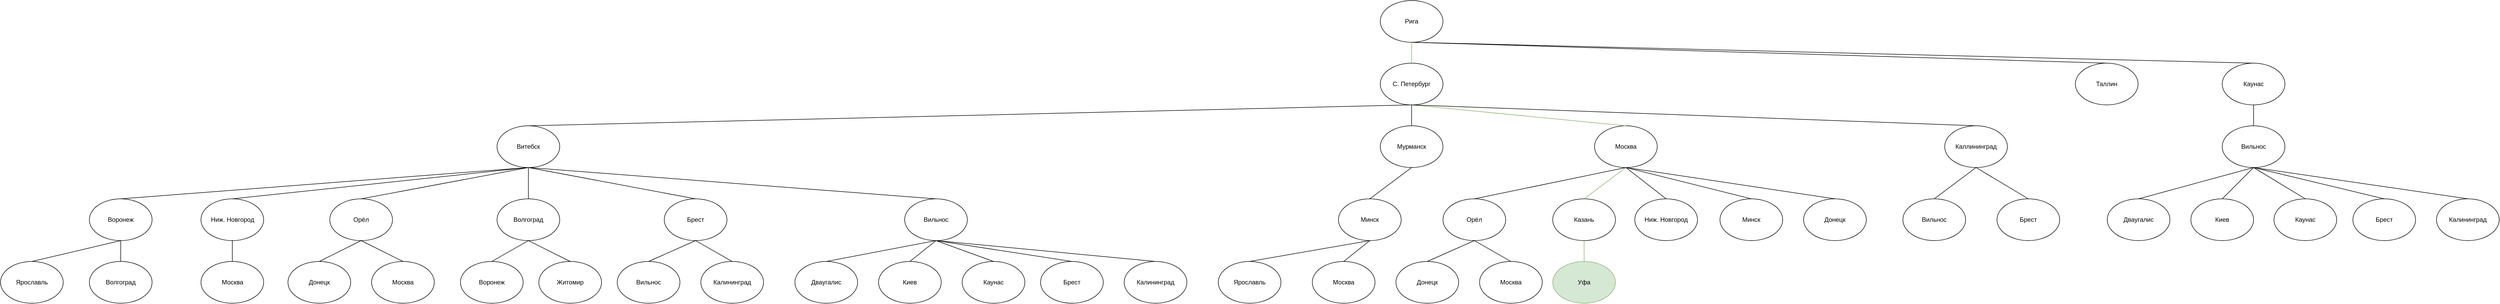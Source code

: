 <mxfile version="16.5.1" type="device"><diagram id="o28Ile6EpCBIzUHu6Wnx" name="Страница 1"><mxGraphModel dx="3784" dy="898" grid="1" gridSize="10" guides="1" tooltips="1" connect="1" arrows="1" fold="1" page="1" pageScale="1" pageWidth="827" pageHeight="1169" math="0" shadow="0"><root><mxCell id="0"/><mxCell id="1" parent="0"/><mxCell id="Vdaq6yIg0Eb-cyOKo5bj-1" value="Рига" style="ellipse;whiteSpace=wrap;html=1;" vertex="1" parent="1"><mxGeometry x="340" y="40" width="120" height="80" as="geometry"/></mxCell><mxCell id="Vdaq6yIg0Eb-cyOKo5bj-2" value="С. Петербург" style="ellipse;whiteSpace=wrap;html=1;" vertex="1" parent="1"><mxGeometry x="340" y="160" width="120" height="80" as="geometry"/></mxCell><mxCell id="Vdaq6yIg0Eb-cyOKo5bj-3" value="Таллин" style="ellipse;whiteSpace=wrap;html=1;" vertex="1" parent="1"><mxGeometry x="1670" y="160" width="120" height="80" as="geometry"/></mxCell><mxCell id="Vdaq6yIg0Eb-cyOKo5bj-4" value="Каунас" style="ellipse;whiteSpace=wrap;html=1;" vertex="1" parent="1"><mxGeometry x="1951" y="160" width="120" height="80" as="geometry"/></mxCell><mxCell id="Vdaq6yIg0Eb-cyOKo5bj-5" value="Мурманск" style="ellipse;whiteSpace=wrap;html=1;" vertex="1" parent="1"><mxGeometry x="340" y="280" width="120" height="80" as="geometry"/></mxCell><mxCell id="Vdaq6yIg0Eb-cyOKo5bj-7" value="Витебск" style="ellipse;whiteSpace=wrap;html=1;" vertex="1" parent="1"><mxGeometry x="-1350" y="280" width="120" height="80" as="geometry"/></mxCell><mxCell id="Vdaq6yIg0Eb-cyOKo5bj-8" value="Москва" style="ellipse;whiteSpace=wrap;html=1;" vertex="1" parent="1"><mxGeometry x="750" y="280" width="120" height="80" as="geometry"/></mxCell><mxCell id="Vdaq6yIg0Eb-cyOKo5bj-9" value="Каллининград" style="ellipse;whiteSpace=wrap;html=1;" vertex="1" parent="1"><mxGeometry x="1420" y="280" width="120" height="80" as="geometry"/></mxCell><mxCell id="Vdaq6yIg0Eb-cyOKo5bj-11" value="Брест" style="ellipse;whiteSpace=wrap;html=1;" vertex="1" parent="1"><mxGeometry x="-1030" y="420" width="120" height="80" as="geometry"/></mxCell><mxCell id="Vdaq6yIg0Eb-cyOKo5bj-12" value="Вильнос" style="ellipse;whiteSpace=wrap;html=1;" vertex="1" parent="1"><mxGeometry x="-570" y="420" width="120" height="80" as="geometry"/></mxCell><mxCell id="Vdaq6yIg0Eb-cyOKo5bj-13" value="Волгоград" style="ellipse;whiteSpace=wrap;html=1;" vertex="1" parent="1"><mxGeometry x="-1350" y="420" width="120" height="80" as="geometry"/></mxCell><mxCell id="Vdaq6yIg0Eb-cyOKo5bj-14" value="Орёл" style="ellipse;whiteSpace=wrap;html=1;" vertex="1" parent="1"><mxGeometry x="-1670" y="420" width="120" height="80" as="geometry"/></mxCell><mxCell id="Vdaq6yIg0Eb-cyOKo5bj-15" value="Ниж. Новгород" style="ellipse;whiteSpace=wrap;html=1;" vertex="1" parent="1"><mxGeometry x="-1916.5" y="420" width="120" height="80" as="geometry"/></mxCell><mxCell id="Vdaq6yIg0Eb-cyOKo5bj-16" value="Воронеж" style="ellipse;whiteSpace=wrap;html=1;" vertex="1" parent="1"><mxGeometry x="-2130" y="420" width="120" height="80" as="geometry"/></mxCell><mxCell id="Vdaq6yIg0Eb-cyOKo5bj-17" value="" style="endArrow=none;html=1;rounded=0;entryX=0.5;entryY=1;entryDx=0;entryDy=0;exitX=0.5;exitY=0;exitDx=0;exitDy=0;fillColor=#d5e8d4;strokeColor=#82b366;" edge="1" parent="1" source="Vdaq6yIg0Eb-cyOKo5bj-2" target="Vdaq6yIg0Eb-cyOKo5bj-1"><mxGeometry width="50" height="50" relative="1" as="geometry"><mxPoint x="450" y="380" as="sourcePoint"/><mxPoint x="500" y="330" as="targetPoint"/></mxGeometry></mxCell><mxCell id="Vdaq6yIg0Eb-cyOKo5bj-18" value="" style="endArrow=none;html=1;rounded=0;entryX=0.5;entryY=0;entryDx=0;entryDy=0;exitX=0.5;exitY=1;exitDx=0;exitDy=0;" edge="1" parent="1" source="Vdaq6yIg0Eb-cyOKo5bj-2" target="Vdaq6yIg0Eb-cyOKo5bj-7"><mxGeometry width="50" height="50" relative="1" as="geometry"><mxPoint x="410" y="170" as="sourcePoint"/><mxPoint x="410" y="130" as="targetPoint"/></mxGeometry></mxCell><mxCell id="Vdaq6yIg0Eb-cyOKo5bj-19" value="" style="endArrow=none;html=1;rounded=0;entryX=0.5;entryY=1;entryDx=0;entryDy=0;exitX=0.5;exitY=0;exitDx=0;exitDy=0;" edge="1" parent="1" source="Vdaq6yIg0Eb-cyOKo5bj-5" target="Vdaq6yIg0Eb-cyOKo5bj-2"><mxGeometry width="50" height="50" relative="1" as="geometry"><mxPoint x="450" y="380" as="sourcePoint"/><mxPoint x="500" y="330" as="targetPoint"/></mxGeometry></mxCell><mxCell id="Vdaq6yIg0Eb-cyOKo5bj-20" value="" style="endArrow=none;html=1;rounded=0;entryX=0.5;entryY=1;entryDx=0;entryDy=0;exitX=0.5;exitY=0;exitDx=0;exitDy=0;fillColor=#d5e8d4;strokeColor=#82b366;" edge="1" parent="1" source="Vdaq6yIg0Eb-cyOKo5bj-8" target="Vdaq6yIg0Eb-cyOKo5bj-2"><mxGeometry width="50" height="50" relative="1" as="geometry"><mxPoint x="410" y="290" as="sourcePoint"/><mxPoint x="410" y="250" as="targetPoint"/></mxGeometry></mxCell><mxCell id="Vdaq6yIg0Eb-cyOKo5bj-21" value="" style="endArrow=none;html=1;rounded=0;exitX=0.5;exitY=0;exitDx=0;exitDy=0;entryX=0.5;entryY=1;entryDx=0;entryDy=0;" edge="1" parent="1" source="Vdaq6yIg0Eb-cyOKo5bj-9" target="Vdaq6yIg0Eb-cyOKo5bj-2"><mxGeometry width="50" height="50" relative="1" as="geometry"><mxPoint x="420" y="300" as="sourcePoint"/><mxPoint x="400" y="240" as="targetPoint"/></mxGeometry></mxCell><mxCell id="Vdaq6yIg0Eb-cyOKo5bj-22" value="Минск" style="ellipse;whiteSpace=wrap;html=1;" vertex="1" parent="1"><mxGeometry x="260" y="420" width="120" height="80" as="geometry"/></mxCell><mxCell id="Vdaq6yIg0Eb-cyOKo5bj-23" value="" style="endArrow=none;html=1;rounded=0;entryX=0.5;entryY=1;entryDx=0;entryDy=0;exitX=0.5;exitY=0;exitDx=0;exitDy=0;" edge="1" parent="1" source="Vdaq6yIg0Eb-cyOKo5bj-22" target="Vdaq6yIg0Eb-cyOKo5bj-5"><mxGeometry width="50" height="50" relative="1" as="geometry"><mxPoint x="430" y="310" as="sourcePoint"/><mxPoint x="430" y="270" as="targetPoint"/></mxGeometry></mxCell><mxCell id="Vdaq6yIg0Eb-cyOKo5bj-24" value="Донецк" style="ellipse;whiteSpace=wrap;html=1;" vertex="1" parent="1"><mxGeometry x="1150" y="420" width="120" height="80" as="geometry"/></mxCell><mxCell id="Vdaq6yIg0Eb-cyOKo5bj-25" value="Орёл" style="ellipse;whiteSpace=wrap;html=1;" vertex="1" parent="1"><mxGeometry x="460" y="420" width="120" height="80" as="geometry"/></mxCell><mxCell id="Vdaq6yIg0Eb-cyOKo5bj-26" value="Ниж. Новгород" style="ellipse;whiteSpace=wrap;html=1;" vertex="1" parent="1"><mxGeometry x="827" y="420" width="120" height="80" as="geometry"/></mxCell><mxCell id="Vdaq6yIg0Eb-cyOKo5bj-27" value="Минск" style="ellipse;whiteSpace=wrap;html=1;" vertex="1" parent="1"><mxGeometry x="990" y="420" width="120" height="80" as="geometry"/></mxCell><mxCell id="Vdaq6yIg0Eb-cyOKo5bj-28" value="Казань" style="ellipse;whiteSpace=wrap;html=1;" vertex="1" parent="1"><mxGeometry x="670" y="420" width="120" height="80" as="geometry"/></mxCell><mxCell id="Vdaq6yIg0Eb-cyOKo5bj-29" value="" style="endArrow=none;html=1;rounded=0;exitX=0.5;exitY=0;exitDx=0;exitDy=0;entryX=0.5;entryY=1;entryDx=0;entryDy=0;" edge="1" parent="1" source="Vdaq6yIg0Eb-cyOKo5bj-24" target="Vdaq6yIg0Eb-cyOKo5bj-8"><mxGeometry width="50" height="50" relative="1" as="geometry"><mxPoint x="440" y="320" as="sourcePoint"/><mxPoint x="830" y="380" as="targetPoint"/></mxGeometry></mxCell><mxCell id="Vdaq6yIg0Eb-cyOKo5bj-30" value="" style="endArrow=none;html=1;rounded=0;exitX=0.5;exitY=0;exitDx=0;exitDy=0;entryX=0.5;entryY=1;entryDx=0;entryDy=0;" edge="1" parent="1" source="Vdaq6yIg0Eb-cyOKo5bj-25" target="Vdaq6yIg0Eb-cyOKo5bj-8"><mxGeometry width="50" height="50" relative="1" as="geometry"><mxPoint x="600" y="430" as="sourcePoint"/><mxPoint x="920" y="400" as="targetPoint"/></mxGeometry></mxCell><mxCell id="Vdaq6yIg0Eb-cyOKo5bj-31" value="" style="endArrow=none;html=1;rounded=0;exitX=0.5;exitY=0;exitDx=0;exitDy=0;entryX=0.5;entryY=1;entryDx=0;entryDy=0;" edge="1" parent="1" source="Vdaq6yIg0Eb-cyOKo5bj-26" target="Vdaq6yIg0Eb-cyOKo5bj-8"><mxGeometry width="50" height="50" relative="1" as="geometry"><mxPoint x="610" y="440" as="sourcePoint"/><mxPoint x="830" y="380" as="targetPoint"/></mxGeometry></mxCell><mxCell id="Vdaq6yIg0Eb-cyOKo5bj-32" value="" style="endArrow=none;html=1;rounded=0;exitX=0.5;exitY=1;exitDx=0;exitDy=0;entryX=0.5;entryY=0;entryDx=0;entryDy=0;" edge="1" parent="1" source="Vdaq6yIg0Eb-cyOKo5bj-8" target="Vdaq6yIg0Eb-cyOKo5bj-27"><mxGeometry width="50" height="50" relative="1" as="geometry"><mxPoint x="620" y="450" as="sourcePoint"/><mxPoint x="840" y="390" as="targetPoint"/></mxGeometry></mxCell><mxCell id="Vdaq6yIg0Eb-cyOKo5bj-33" value="" style="endArrow=none;html=1;rounded=0;entryX=0.5;entryY=0;entryDx=0;entryDy=0;exitX=0.5;exitY=1;exitDx=0;exitDy=0;fillColor=#d5e8d4;strokeColor=#82b366;" edge="1" parent="1" source="Vdaq6yIg0Eb-cyOKo5bj-8" target="Vdaq6yIg0Eb-cyOKo5bj-28"><mxGeometry width="50" height="50" relative="1" as="geometry"><mxPoint x="810" y="400" as="sourcePoint"/><mxPoint x="850" y="400" as="targetPoint"/></mxGeometry></mxCell><mxCell id="Vdaq6yIg0Eb-cyOKo5bj-34" value="Вильнос" style="ellipse;whiteSpace=wrap;html=1;" vertex="1" parent="1"><mxGeometry x="1340" y="420" width="120" height="80" as="geometry"/></mxCell><mxCell id="Vdaq6yIg0Eb-cyOKo5bj-35" value="Брест" style="ellipse;whiteSpace=wrap;html=1;" vertex="1" parent="1"><mxGeometry x="1520" y="420" width="120" height="80" as="geometry"/></mxCell><mxCell id="Vdaq6yIg0Eb-cyOKo5bj-36" value="" style="endArrow=none;html=1;rounded=0;entryX=0.5;entryY=1;entryDx=0;entryDy=0;exitX=0.5;exitY=0;exitDx=0;exitDy=0;" edge="1" parent="1" source="Vdaq6yIg0Eb-cyOKo5bj-34" target="Vdaq6yIg0Eb-cyOKo5bj-9"><mxGeometry width="50" height="50" relative="1" as="geometry"><mxPoint x="1350" y="320" as="sourcePoint"/><mxPoint x="1400" y="270" as="targetPoint"/></mxGeometry></mxCell><mxCell id="Vdaq6yIg0Eb-cyOKo5bj-37" value="" style="endArrow=none;html=1;rounded=0;exitX=0.5;exitY=0;exitDx=0;exitDy=0;entryX=0.5;entryY=1;entryDx=0;entryDy=0;" edge="1" parent="1" source="Vdaq6yIg0Eb-cyOKo5bj-35" target="Vdaq6yIg0Eb-cyOKo5bj-9"><mxGeometry width="50" height="50" relative="1" as="geometry"><mxPoint x="1350" y="320" as="sourcePoint"/><mxPoint x="1480" y="390" as="targetPoint"/></mxGeometry></mxCell><mxCell id="Vdaq6yIg0Eb-cyOKo5bj-38" value="" style="endArrow=none;html=1;rounded=0;entryX=0.5;entryY=1;entryDx=0;entryDy=0;exitX=0.5;exitY=0;exitDx=0;exitDy=0;" edge="1" parent="1" source="Vdaq6yIg0Eb-cyOKo5bj-16" target="Vdaq6yIg0Eb-cyOKo5bj-7"><mxGeometry width="50" height="50" relative="1" as="geometry"><mxPoint x="570" y="370" as="sourcePoint"/><mxPoint x="620" y="320" as="targetPoint"/></mxGeometry></mxCell><mxCell id="Vdaq6yIg0Eb-cyOKo5bj-39" value="" style="endArrow=none;html=1;rounded=0;entryX=0.5;entryY=0;entryDx=0;entryDy=0;exitX=0.5;exitY=1;exitDx=0;exitDy=0;" edge="1" parent="1" source="Vdaq6yIg0Eb-cyOKo5bj-7" target="Vdaq6yIg0Eb-cyOKo5bj-15"><mxGeometry width="50" height="50" relative="1" as="geometry"><mxPoint x="380" y="370" as="sourcePoint"/><mxPoint x="430" y="320" as="targetPoint"/></mxGeometry></mxCell><mxCell id="Vdaq6yIg0Eb-cyOKo5bj-40" value="" style="endArrow=none;html=1;rounded=0;exitX=0.5;exitY=0;exitDx=0;exitDy=0;entryX=0.5;entryY=1;entryDx=0;entryDy=0;" edge="1" parent="1" source="Vdaq6yIg0Eb-cyOKo5bj-14" target="Vdaq6yIg0Eb-cyOKo5bj-7"><mxGeometry width="50" height="50" relative="1" as="geometry"><mxPoint x="380" y="370" as="sourcePoint"/><mxPoint x="410" y="370" as="targetPoint"/></mxGeometry></mxCell><mxCell id="Vdaq6yIg0Eb-cyOKo5bj-41" value="" style="endArrow=none;html=1;rounded=0;exitX=0.5;exitY=1;exitDx=0;exitDy=0;entryX=0.5;entryY=0;entryDx=0;entryDy=0;" edge="1" parent="1" source="Vdaq6yIg0Eb-cyOKo5bj-7" target="Vdaq6yIg0Eb-cyOKo5bj-13"><mxGeometry width="50" height="50" relative="1" as="geometry"><mxPoint x="380" y="430" as="sourcePoint"/><mxPoint x="420" y="370" as="targetPoint"/></mxGeometry></mxCell><mxCell id="Vdaq6yIg0Eb-cyOKo5bj-42" value="" style="endArrow=none;html=1;rounded=0;exitX=0.5;exitY=1;exitDx=0;exitDy=0;entryX=0.5;entryY=0;entryDx=0;entryDy=0;" edge="1" parent="1" source="Vdaq6yIg0Eb-cyOKo5bj-7" target="Vdaq6yIg0Eb-cyOKo5bj-11"><mxGeometry width="50" height="50" relative="1" as="geometry"><mxPoint x="390" y="440" as="sourcePoint"/><mxPoint x="430" y="380" as="targetPoint"/></mxGeometry></mxCell><mxCell id="Vdaq6yIg0Eb-cyOKo5bj-43" value="" style="endArrow=none;html=1;rounded=0;exitX=0.5;exitY=1;exitDx=0;exitDy=0;entryX=0.5;entryY=0;entryDx=0;entryDy=0;" edge="1" parent="1" source="Vdaq6yIg0Eb-cyOKo5bj-7" target="Vdaq6yIg0Eb-cyOKo5bj-12"><mxGeometry width="50" height="50" relative="1" as="geometry"><mxPoint x="400" y="450" as="sourcePoint"/><mxPoint x="440" y="390" as="targetPoint"/></mxGeometry></mxCell><mxCell id="Vdaq6yIg0Eb-cyOKo5bj-44" value="Ярославль" style="ellipse;whiteSpace=wrap;html=1;" vertex="1" parent="1"><mxGeometry x="-2300" y="540" width="120" height="80" as="geometry"/></mxCell><mxCell id="Vdaq6yIg0Eb-cyOKo5bj-45" value="Волгоград" style="ellipse;whiteSpace=wrap;html=1;" vertex="1" parent="1"><mxGeometry x="-2130" y="540" width="120" height="80" as="geometry"/></mxCell><mxCell id="Vdaq6yIg0Eb-cyOKo5bj-46" value="Москва" style="ellipse;whiteSpace=wrap;html=1;" vertex="1" parent="1"><mxGeometry x="-1916.5" y="540" width="120" height="80" as="geometry"/></mxCell><mxCell id="Vdaq6yIg0Eb-cyOKo5bj-47" value="Донецк" style="ellipse;whiteSpace=wrap;html=1;" vertex="1" parent="1"><mxGeometry x="-1750" y="540" width="120" height="80" as="geometry"/></mxCell><mxCell id="Vdaq6yIg0Eb-cyOKo5bj-48" value="" style="endArrow=none;html=1;rounded=0;entryX=0.5;entryY=1;entryDx=0;entryDy=0;exitX=0.5;exitY=0;exitDx=0;exitDy=0;" edge="1" parent="1" source="Vdaq6yIg0Eb-cyOKo5bj-44" target="Vdaq6yIg0Eb-cyOKo5bj-16"><mxGeometry width="50" height="50" relative="1" as="geometry"><mxPoint x="-1190" y="540" as="sourcePoint"/><mxPoint x="-1140" y="490" as="targetPoint"/></mxGeometry></mxCell><mxCell id="Vdaq6yIg0Eb-cyOKo5bj-53" value="" style="endArrow=none;html=1;rounded=0;entryX=0.5;entryY=0;entryDx=0;entryDy=0;" edge="1" parent="1" target="Vdaq6yIg0Eb-cyOKo5bj-45"><mxGeometry width="50" height="50" relative="1" as="geometry"><mxPoint x="-2070" y="500" as="sourcePoint"/><mxPoint x="-1560" y="490" as="targetPoint"/></mxGeometry></mxCell><mxCell id="Vdaq6yIg0Eb-cyOKo5bj-55" value="" style="endArrow=none;html=1;rounded=0;entryX=0.5;entryY=1;entryDx=0;entryDy=0;exitX=0.5;exitY=0;exitDx=0;exitDy=0;" edge="1" parent="1" source="Vdaq6yIg0Eb-cyOKo5bj-46" target="Vdaq6yIg0Eb-cyOKo5bj-15"><mxGeometry width="50" height="50" relative="1" as="geometry"><mxPoint x="-1280" y="540" as="sourcePoint"/><mxPoint x="-1230" y="490" as="targetPoint"/></mxGeometry></mxCell><mxCell id="Vdaq6yIg0Eb-cyOKo5bj-56" value="" style="endArrow=none;html=1;rounded=0;entryX=0.5;entryY=1;entryDx=0;entryDy=0;exitX=0.5;exitY=0;exitDx=0;exitDy=0;" edge="1" parent="1" source="Vdaq6yIg0Eb-cyOKo5bj-47" target="Vdaq6yIg0Eb-cyOKo5bj-14"><mxGeometry width="50" height="50" relative="1" as="geometry"><mxPoint x="-1280" y="540" as="sourcePoint"/><mxPoint x="-1230" y="490" as="targetPoint"/></mxGeometry></mxCell><mxCell id="Vdaq6yIg0Eb-cyOKo5bj-57" value="Москва" style="ellipse;whiteSpace=wrap;html=1;" vertex="1" parent="1"><mxGeometry x="-1590" y="540" width="120" height="80" as="geometry"/></mxCell><mxCell id="Vdaq6yIg0Eb-cyOKo5bj-59" value="" style="endArrow=none;html=1;rounded=0;entryX=0.5;entryY=1;entryDx=0;entryDy=0;exitX=0.5;exitY=0;exitDx=0;exitDy=0;" edge="1" parent="1" source="Vdaq6yIg0Eb-cyOKo5bj-57" target="Vdaq6yIg0Eb-cyOKo5bj-14"><mxGeometry width="50" height="50" relative="1" as="geometry"><mxPoint x="-1470" y="550" as="sourcePoint"/><mxPoint x="-1420" y="500" as="targetPoint"/></mxGeometry></mxCell><mxCell id="Vdaq6yIg0Eb-cyOKo5bj-60" value="Воронеж" style="ellipse;whiteSpace=wrap;html=1;" vertex="1" parent="1"><mxGeometry x="-1420" y="540" width="120" height="80" as="geometry"/></mxCell><mxCell id="Vdaq6yIg0Eb-cyOKo5bj-61" value="Житомир" style="ellipse;whiteSpace=wrap;html=1;" vertex="1" parent="1"><mxGeometry x="-1270" y="540" width="120" height="80" as="geometry"/></mxCell><mxCell id="Vdaq6yIg0Eb-cyOKo5bj-62" value="" style="endArrow=none;html=1;rounded=0;exitX=0.5;exitY=0;exitDx=0;exitDy=0;entryX=0.5;entryY=1;entryDx=0;entryDy=0;" edge="1" parent="1" source="Vdaq6yIg0Eb-cyOKo5bj-60" target="Vdaq6yIg0Eb-cyOKo5bj-13"><mxGeometry width="50" height="50" relative="1" as="geometry"><mxPoint x="-1290" y="550" as="sourcePoint"/><mxPoint x="-1280" y="560" as="targetPoint"/></mxGeometry></mxCell><mxCell id="Vdaq6yIg0Eb-cyOKo5bj-63" value="" style="endArrow=none;html=1;rounded=0;exitX=0.5;exitY=0;exitDx=0;exitDy=0;entryX=0.5;entryY=1;entryDx=0;entryDy=0;" edge="1" parent="1" source="Vdaq6yIg0Eb-cyOKo5bj-61" target="Vdaq6yIg0Eb-cyOKo5bj-13"><mxGeometry width="50" height="50" relative="1" as="geometry"><mxPoint x="-1290" y="550" as="sourcePoint"/><mxPoint x="-1240" y="500" as="targetPoint"/></mxGeometry></mxCell><mxCell id="Vdaq6yIg0Eb-cyOKo5bj-64" value="Вильнос" style="ellipse;whiteSpace=wrap;html=1;" vertex="1" parent="1"><mxGeometry x="-1120" y="540" width="120" height="80" as="geometry"/></mxCell><mxCell id="Vdaq6yIg0Eb-cyOKo5bj-65" value="Калининград" style="ellipse;whiteSpace=wrap;html=1;" vertex="1" parent="1"><mxGeometry x="-960" y="540" width="120" height="80" as="geometry"/></mxCell><mxCell id="Vdaq6yIg0Eb-cyOKo5bj-66" value="" style="endArrow=none;html=1;rounded=0;entryX=0.5;entryY=1;entryDx=0;entryDy=0;exitX=0.5;exitY=0;exitDx=0;exitDy=0;" edge="1" parent="1" source="Vdaq6yIg0Eb-cyOKo5bj-64" target="Vdaq6yIg0Eb-cyOKo5bj-11"><mxGeometry width="50" height="50" relative="1" as="geometry"><mxPoint x="-1070" y="550" as="sourcePoint"/><mxPoint x="-1020" y="500" as="targetPoint"/></mxGeometry></mxCell><mxCell id="Vdaq6yIg0Eb-cyOKo5bj-67" value="" style="endArrow=none;html=1;rounded=0;entryX=0.5;entryY=0;entryDx=0;entryDy=0;exitX=0.5;exitY=1;exitDx=0;exitDy=0;" edge="1" parent="1" source="Vdaq6yIg0Eb-cyOKo5bj-11" target="Vdaq6yIg0Eb-cyOKo5bj-65"><mxGeometry width="50" height="50" relative="1" as="geometry"><mxPoint x="-1070" y="550" as="sourcePoint"/><mxPoint x="-1020" y="500" as="targetPoint"/></mxGeometry></mxCell><mxCell id="Vdaq6yIg0Eb-cyOKo5bj-68" value="Дваугалис" style="ellipse;whiteSpace=wrap;html=1;" vertex="1" parent="1"><mxGeometry x="-780" y="540" width="120" height="80" as="geometry"/></mxCell><mxCell id="Vdaq6yIg0Eb-cyOKo5bj-69" value="Киев" style="ellipse;whiteSpace=wrap;html=1;" vertex="1" parent="1"><mxGeometry x="-620" y="540" width="120" height="80" as="geometry"/></mxCell><mxCell id="Vdaq6yIg0Eb-cyOKo5bj-70" value="Каунас" style="ellipse;whiteSpace=wrap;html=1;" vertex="1" parent="1"><mxGeometry x="-460" y="540" width="120" height="80" as="geometry"/></mxCell><mxCell id="Vdaq6yIg0Eb-cyOKo5bj-71" value="Брест" style="ellipse;whiteSpace=wrap;html=1;" vertex="1" parent="1"><mxGeometry x="-310" y="540" width="120" height="80" as="geometry"/></mxCell><mxCell id="Vdaq6yIg0Eb-cyOKo5bj-72" value="Калининград" style="ellipse;whiteSpace=wrap;html=1;" vertex="1" parent="1"><mxGeometry x="-150" y="540" width="120" height="80" as="geometry"/></mxCell><mxCell id="Vdaq6yIg0Eb-cyOKo5bj-73" value="" style="endArrow=none;html=1;rounded=0;entryX=0.5;entryY=1;entryDx=0;entryDy=0;exitX=0.5;exitY=0;exitDx=0;exitDy=0;" edge="1" parent="1" source="Vdaq6yIg0Eb-cyOKo5bj-68" target="Vdaq6yIg0Eb-cyOKo5bj-12"><mxGeometry width="50" height="50" relative="1" as="geometry"><mxPoint x="-270" y="550" as="sourcePoint"/><mxPoint x="-220" y="500" as="targetPoint"/></mxGeometry></mxCell><mxCell id="Vdaq6yIg0Eb-cyOKo5bj-74" value="" style="endArrow=none;html=1;rounded=0;entryX=0.5;entryY=1;entryDx=0;entryDy=0;exitX=0.5;exitY=0;exitDx=0;exitDy=0;" edge="1" parent="1" source="Vdaq6yIg0Eb-cyOKo5bj-69" target="Vdaq6yIg0Eb-cyOKo5bj-12"><mxGeometry width="50" height="50" relative="1" as="geometry"><mxPoint x="-270" y="550" as="sourcePoint"/><mxPoint x="-220" y="500" as="targetPoint"/></mxGeometry></mxCell><mxCell id="Vdaq6yIg0Eb-cyOKo5bj-75" value="" style="endArrow=none;html=1;rounded=0;entryX=0.5;entryY=1;entryDx=0;entryDy=0;exitX=0.5;exitY=0;exitDx=0;exitDy=0;" edge="1" parent="1" source="Vdaq6yIg0Eb-cyOKo5bj-70" target="Vdaq6yIg0Eb-cyOKo5bj-12"><mxGeometry width="50" height="50" relative="1" as="geometry"><mxPoint x="-270" y="550" as="sourcePoint"/><mxPoint x="-220" y="500" as="targetPoint"/></mxGeometry></mxCell><mxCell id="Vdaq6yIg0Eb-cyOKo5bj-76" value="" style="endArrow=none;html=1;rounded=0;entryX=0.5;entryY=1;entryDx=0;entryDy=0;exitX=0.5;exitY=0;exitDx=0;exitDy=0;" edge="1" parent="1" source="Vdaq6yIg0Eb-cyOKo5bj-71" target="Vdaq6yIg0Eb-cyOKo5bj-12"><mxGeometry width="50" height="50" relative="1" as="geometry"><mxPoint x="-270" y="550" as="sourcePoint"/><mxPoint x="-220" y="500" as="targetPoint"/></mxGeometry></mxCell><mxCell id="Vdaq6yIg0Eb-cyOKo5bj-77" value="" style="endArrow=none;html=1;rounded=0;entryX=0.5;entryY=0;entryDx=0;entryDy=0;exitX=0.5;exitY=1;exitDx=0;exitDy=0;" edge="1" parent="1" source="Vdaq6yIg0Eb-cyOKo5bj-12" target="Vdaq6yIg0Eb-cyOKo5bj-72"><mxGeometry width="50" height="50" relative="1" as="geometry"><mxPoint x="-270" y="550" as="sourcePoint"/><mxPoint x="-220" y="500" as="targetPoint"/></mxGeometry></mxCell><mxCell id="Vdaq6yIg0Eb-cyOKo5bj-78" value="Ярославль" style="ellipse;whiteSpace=wrap;html=1;" vertex="1" parent="1"><mxGeometry x="30" y="540" width="120" height="80" as="geometry"/></mxCell><mxCell id="Vdaq6yIg0Eb-cyOKo5bj-79" value="Москва" style="ellipse;whiteSpace=wrap;html=1;" vertex="1" parent="1"><mxGeometry x="210" y="540" width="120" height="80" as="geometry"/></mxCell><mxCell id="Vdaq6yIg0Eb-cyOKo5bj-80" value="Донецк" style="ellipse;whiteSpace=wrap;html=1;" vertex="1" parent="1"><mxGeometry x="370" y="540" width="120" height="80" as="geometry"/></mxCell><mxCell id="Vdaq6yIg0Eb-cyOKo5bj-81" value="" style="endArrow=none;html=1;rounded=0;entryX=0.5;entryY=1;entryDx=0;entryDy=0;exitX=0.5;exitY=0;exitDx=0;exitDy=0;" edge="1" parent="1" source="Vdaq6yIg0Eb-cyOKo5bj-80" target="Vdaq6yIg0Eb-cyOKo5bj-25"><mxGeometry width="50" height="50" relative="1" as="geometry"><mxPoint x="950" y="530" as="sourcePoint"/><mxPoint x="580" y="500" as="targetPoint"/></mxGeometry></mxCell><mxCell id="Vdaq6yIg0Eb-cyOKo5bj-82" value="Москва" style="ellipse;whiteSpace=wrap;html=1;" vertex="1" parent="1"><mxGeometry x="530" y="540" width="120" height="80" as="geometry"/></mxCell><mxCell id="Vdaq6yIg0Eb-cyOKo5bj-83" value="" style="endArrow=none;html=1;rounded=0;entryX=0.5;entryY=1;entryDx=0;entryDy=0;exitX=0.5;exitY=0;exitDx=0;exitDy=0;" edge="1" parent="1" source="Vdaq6yIg0Eb-cyOKo5bj-82" target="Vdaq6yIg0Eb-cyOKo5bj-25"><mxGeometry width="50" height="50" relative="1" as="geometry"><mxPoint x="760" y="540" as="sourcePoint"/><mxPoint x="580" y="500" as="targetPoint"/></mxGeometry></mxCell><mxCell id="Vdaq6yIg0Eb-cyOKo5bj-84" value="Уфа" style="ellipse;whiteSpace=wrap;html=1;fillColor=#d5e8d4;strokeColor=#82b366;" vertex="1" parent="1"><mxGeometry x="670" y="540" width="120" height="80" as="geometry"/></mxCell><mxCell id="Vdaq6yIg0Eb-cyOKo5bj-85" value="" style="endArrow=none;html=1;rounded=0;entryX=0.5;entryY=1;entryDx=0;entryDy=0;fillColor=#d5e8d4;strokeColor=#82b366;" edge="1" parent="1" source="Vdaq6yIg0Eb-cyOKo5bj-84" target="Vdaq6yIg0Eb-cyOKo5bj-28"><mxGeometry width="50" height="50" relative="1" as="geometry"><mxPoint x="630" y="540" as="sourcePoint"/><mxPoint x="680" y="490" as="targetPoint"/></mxGeometry></mxCell><mxCell id="Vdaq6yIg0Eb-cyOKo5bj-86" value="" style="endArrow=none;html=1;rounded=0;entryX=0.5;entryY=1;entryDx=0;entryDy=0;exitX=0.5;exitY=0;exitDx=0;exitDy=0;" edge="1" parent="1" source="Vdaq6yIg0Eb-cyOKo5bj-78" target="Vdaq6yIg0Eb-cyOKo5bj-22"><mxGeometry width="50" height="50" relative="1" as="geometry"><mxPoint x="140" y="660" as="sourcePoint"/><mxPoint x="190" y="610" as="targetPoint"/></mxGeometry></mxCell><mxCell id="Vdaq6yIg0Eb-cyOKo5bj-87" value="" style="endArrow=none;html=1;rounded=0;entryX=0.5;entryY=1;entryDx=0;entryDy=0;exitX=0.5;exitY=0;exitDx=0;exitDy=0;" edge="1" parent="1" source="Vdaq6yIg0Eb-cyOKo5bj-79" target="Vdaq6yIg0Eb-cyOKo5bj-22"><mxGeometry width="50" height="50" relative="1" as="geometry"><mxPoint x="140" y="660" as="sourcePoint"/><mxPoint x="190" y="610" as="targetPoint"/></mxGeometry></mxCell><mxCell id="Vdaq6yIg0Eb-cyOKo5bj-88" value="" style="endArrow=none;html=1;rounded=0;entryX=0.5;entryY=0;entryDx=0;entryDy=0;exitX=0.5;exitY=1;exitDx=0;exitDy=0;" edge="1" parent="1" source="Vdaq6yIg0Eb-cyOKo5bj-1" target="Vdaq6yIg0Eb-cyOKo5bj-3"><mxGeometry width="50" height="50" relative="1" as="geometry"><mxPoint x="1500" y="630" as="sourcePoint"/><mxPoint x="1550" y="580" as="targetPoint"/></mxGeometry></mxCell><mxCell id="Vdaq6yIg0Eb-cyOKo5bj-90" value="" style="endArrow=none;html=1;rounded=0;entryX=0.5;entryY=0;entryDx=0;entryDy=0;exitX=0.5;exitY=1;exitDx=0;exitDy=0;" edge="1" parent="1" source="Vdaq6yIg0Eb-cyOKo5bj-1" target="Vdaq6yIg0Eb-cyOKo5bj-4"><mxGeometry width="50" height="50" relative="1" as="geometry"><mxPoint x="410" y="130.0" as="sourcePoint"/><mxPoint x="1840.0" y="170.0" as="targetPoint"/></mxGeometry></mxCell><mxCell id="Vdaq6yIg0Eb-cyOKo5bj-91" value="" style="endArrow=none;html=1;rounded=0;entryX=0.5;entryY=1;entryDx=0;entryDy=0;exitX=0.5;exitY=0;exitDx=0;exitDy=0;" edge="1" parent="1" source="Vdaq6yIg0Eb-cyOKo5bj-92" target="Vdaq6yIg0Eb-cyOKo5bj-4"><mxGeometry width="50" height="50" relative="1" as="geometry"><mxPoint x="2520" y="290" as="sourcePoint"/><mxPoint x="2540" y="150" as="targetPoint"/></mxGeometry></mxCell><mxCell id="Vdaq6yIg0Eb-cyOKo5bj-92" value="Вильнос" style="ellipse;whiteSpace=wrap;html=1;" vertex="1" parent="1"><mxGeometry x="1951" y="280" width="120" height="80" as="geometry"/></mxCell><mxCell id="Vdaq6yIg0Eb-cyOKo5bj-93" value="Дваугалис" style="ellipse;whiteSpace=wrap;html=1;" vertex="1" parent="1"><mxGeometry x="1731" y="420" width="120" height="80" as="geometry"/></mxCell><mxCell id="Vdaq6yIg0Eb-cyOKo5bj-94" value="Киев" style="ellipse;whiteSpace=wrap;html=1;" vertex="1" parent="1"><mxGeometry x="1891" y="420" width="120" height="80" as="geometry"/></mxCell><mxCell id="Vdaq6yIg0Eb-cyOKo5bj-95" value="Каунас" style="ellipse;whiteSpace=wrap;html=1;" vertex="1" parent="1"><mxGeometry x="2050" y="420" width="120" height="80" as="geometry"/></mxCell><mxCell id="Vdaq6yIg0Eb-cyOKo5bj-96" value="Брест" style="ellipse;whiteSpace=wrap;html=1;" vertex="1" parent="1"><mxGeometry x="2201" y="420" width="120" height="80" as="geometry"/></mxCell><mxCell id="Vdaq6yIg0Eb-cyOKo5bj-97" value="Калининград" style="ellipse;whiteSpace=wrap;html=1;" vertex="1" parent="1"><mxGeometry x="2361" y="420" width="120" height="80" as="geometry"/></mxCell><mxCell id="Vdaq6yIg0Eb-cyOKo5bj-98" value="" style="endArrow=none;html=1;rounded=0;entryX=0.5;entryY=1;entryDx=0;entryDy=0;exitX=0.5;exitY=0;exitDx=0;exitDy=0;" edge="1" parent="1" source="Vdaq6yIg0Eb-cyOKo5bj-93" target="Vdaq6yIg0Eb-cyOKo5bj-92"><mxGeometry width="50" height="50" relative="1" as="geometry"><mxPoint x="2241" y="440" as="sourcePoint"/><mxPoint x="2291" y="390" as="targetPoint"/></mxGeometry></mxCell><mxCell id="Vdaq6yIg0Eb-cyOKo5bj-99" value="" style="endArrow=none;html=1;rounded=0;entryX=0.5;entryY=1;entryDx=0;entryDy=0;exitX=0.5;exitY=0;exitDx=0;exitDy=0;" edge="1" parent="1" source="Vdaq6yIg0Eb-cyOKo5bj-94" target="Vdaq6yIg0Eb-cyOKo5bj-92"><mxGeometry width="50" height="50" relative="1" as="geometry"><mxPoint x="2241" y="440" as="sourcePoint"/><mxPoint x="2291" y="390" as="targetPoint"/></mxGeometry></mxCell><mxCell id="Vdaq6yIg0Eb-cyOKo5bj-100" value="" style="endArrow=none;html=1;rounded=0;entryX=0.5;entryY=1;entryDx=0;entryDy=0;exitX=0.5;exitY=0;exitDx=0;exitDy=0;" edge="1" parent="1" source="Vdaq6yIg0Eb-cyOKo5bj-95" target="Vdaq6yIg0Eb-cyOKo5bj-92"><mxGeometry width="50" height="50" relative="1" as="geometry"><mxPoint x="2241" y="440" as="sourcePoint"/><mxPoint x="2291" y="390" as="targetPoint"/></mxGeometry></mxCell><mxCell id="Vdaq6yIg0Eb-cyOKo5bj-101" value="" style="endArrow=none;html=1;rounded=0;entryX=0.5;entryY=1;entryDx=0;entryDy=0;exitX=0.5;exitY=0;exitDx=0;exitDy=0;" edge="1" parent="1" source="Vdaq6yIg0Eb-cyOKo5bj-96" target="Vdaq6yIg0Eb-cyOKo5bj-92"><mxGeometry width="50" height="50" relative="1" as="geometry"><mxPoint x="2241" y="440" as="sourcePoint"/><mxPoint x="2291" y="390" as="targetPoint"/></mxGeometry></mxCell><mxCell id="Vdaq6yIg0Eb-cyOKo5bj-102" value="" style="endArrow=none;html=1;rounded=0;entryX=0.5;entryY=0;entryDx=0;entryDy=0;exitX=0.5;exitY=1;exitDx=0;exitDy=0;" edge="1" parent="1" source="Vdaq6yIg0Eb-cyOKo5bj-92" target="Vdaq6yIg0Eb-cyOKo5bj-97"><mxGeometry width="50" height="50" relative="1" as="geometry"><mxPoint x="2241" y="440" as="sourcePoint"/><mxPoint x="2291" y="390" as="targetPoint"/></mxGeometry></mxCell></root></mxGraphModel></diagram></mxfile>